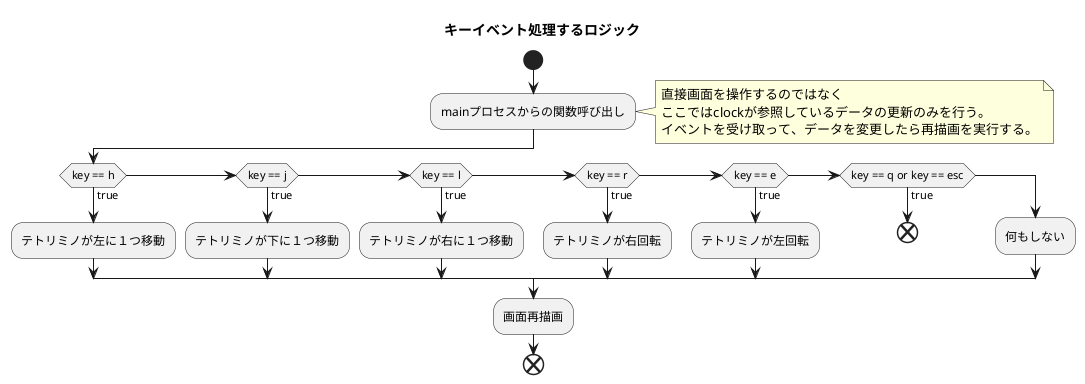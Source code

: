 @startuml

title キーイベント処理するロジック

start
    :mainプロセスからの関数呼び出し;
    note right
        直接画面を操作するのではなく
        ここではclockが参照しているデータの更新のみを行う。
        イベントを受け取って、データを変更したら再描画を実行する。
    endnote
    if (key == h) then (true)
        :テトリミノが左に１つ移動;
    elseif (key == j) then (true)
        :テトリミノが下に１つ移動;
    elseif (key == l) then (true)
        :テトリミノが右に１つ移動;
    elseif (key == r) then (true)
        :テトリミノが右回転;
    elseif (key == e) then (true)
        :テトリミノが左回転;
    elseif (key == q or key == esc) then (true)
        end
    else
        :何もしない;
    endif
    :画面再描画;
end

@enduml